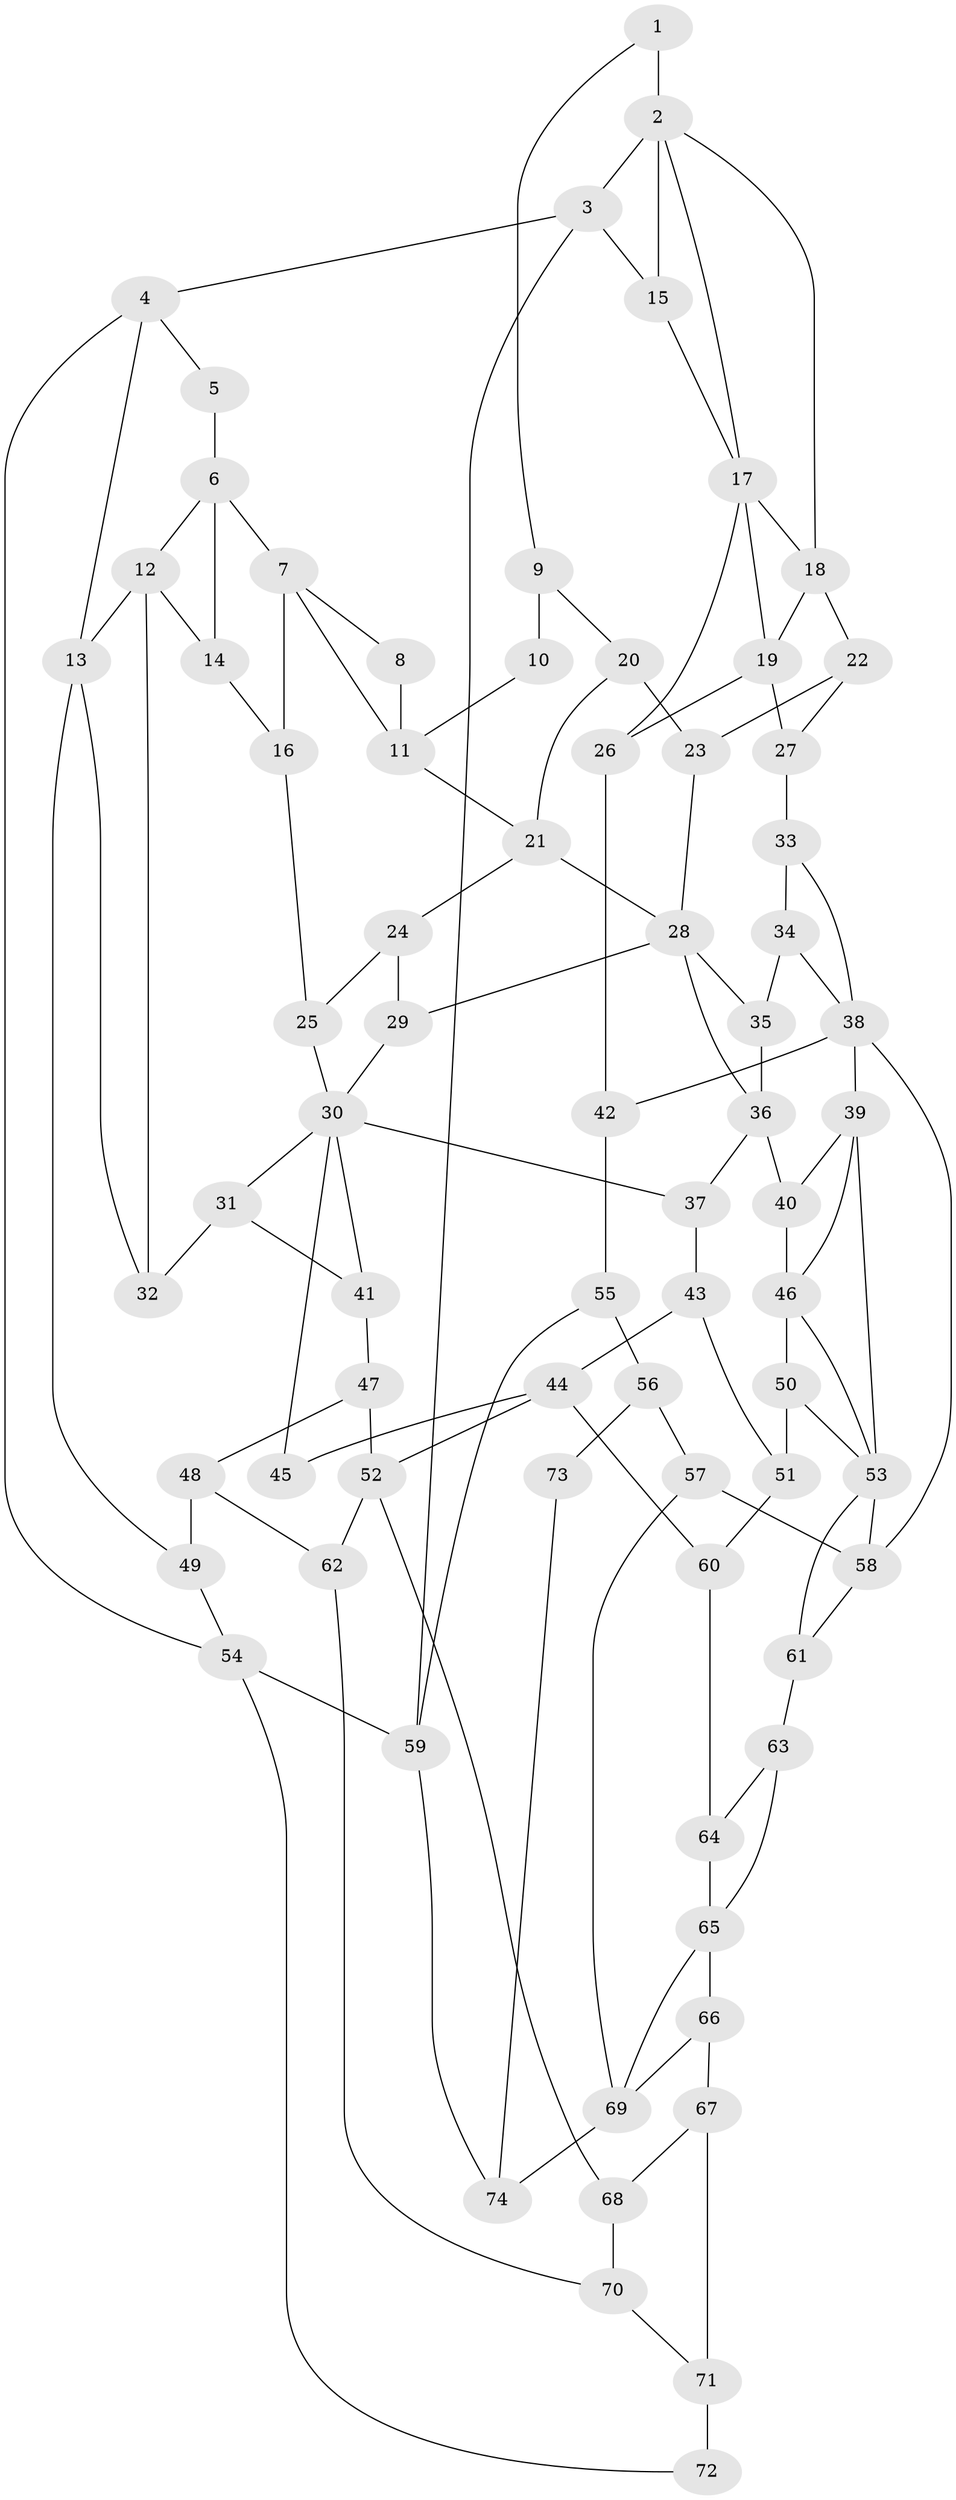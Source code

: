 // original degree distribution, {3: 0.013513513513513514, 4: 0.22972972972972974, 6: 0.21621621621621623, 5: 0.5405405405405406}
// Generated by graph-tools (version 1.1) at 2025/38/03/09/25 02:38:33]
// undirected, 74 vertices, 124 edges
graph export_dot {
graph [start="1"]
  node [color=gray90,style=filled];
  1;
  2;
  3;
  4;
  5;
  6;
  7;
  8;
  9;
  10;
  11;
  12;
  13;
  14;
  15;
  16;
  17;
  18;
  19;
  20;
  21;
  22;
  23;
  24;
  25;
  26;
  27;
  28;
  29;
  30;
  31;
  32;
  33;
  34;
  35;
  36;
  37;
  38;
  39;
  40;
  41;
  42;
  43;
  44;
  45;
  46;
  47;
  48;
  49;
  50;
  51;
  52;
  53;
  54;
  55;
  56;
  57;
  58;
  59;
  60;
  61;
  62;
  63;
  64;
  65;
  66;
  67;
  68;
  69;
  70;
  71;
  72;
  73;
  74;
  1 -- 2 [weight=2.0];
  1 -- 9 [weight=1.0];
  2 -- 3 [weight=1.0];
  2 -- 15 [weight=1.0];
  2 -- 17 [weight=1.0];
  2 -- 18 [weight=1.0];
  3 -- 4 [weight=1.0];
  3 -- 15 [weight=1.0];
  3 -- 59 [weight=1.0];
  4 -- 5 [weight=1.0];
  4 -- 13 [weight=1.0];
  4 -- 54 [weight=1.0];
  5 -- 6 [weight=2.0];
  6 -- 7 [weight=2.0];
  6 -- 12 [weight=1.0];
  6 -- 14 [weight=1.0];
  7 -- 8 [weight=1.0];
  7 -- 11 [weight=1.0];
  7 -- 16 [weight=2.0];
  8 -- 11 [weight=1.0];
  9 -- 10 [weight=1.0];
  9 -- 20 [weight=1.0];
  10 -- 11 [weight=2.0];
  11 -- 21 [weight=2.0];
  12 -- 13 [weight=3.0];
  12 -- 14 [weight=1.0];
  12 -- 32 [weight=1.0];
  13 -- 32 [weight=1.0];
  13 -- 49 [weight=1.0];
  14 -- 16 [weight=1.0];
  15 -- 17 [weight=1.0];
  16 -- 25 [weight=1.0];
  17 -- 18 [weight=1.0];
  17 -- 19 [weight=2.0];
  17 -- 26 [weight=1.0];
  18 -- 19 [weight=1.0];
  18 -- 22 [weight=1.0];
  19 -- 26 [weight=1.0];
  19 -- 27 [weight=2.0];
  20 -- 21 [weight=1.0];
  20 -- 23 [weight=1.0];
  21 -- 24 [weight=1.0];
  21 -- 28 [weight=1.0];
  22 -- 23 [weight=1.0];
  22 -- 27 [weight=1.0];
  23 -- 28 [weight=1.0];
  24 -- 25 [weight=1.0];
  24 -- 29 [weight=1.0];
  25 -- 30 [weight=1.0];
  26 -- 42 [weight=1.0];
  27 -- 33 [weight=2.0];
  28 -- 29 [weight=2.0];
  28 -- 35 [weight=1.0];
  28 -- 36 [weight=1.0];
  29 -- 30 [weight=1.0];
  30 -- 31 [weight=1.0];
  30 -- 37 [weight=1.0];
  30 -- 41 [weight=1.0];
  30 -- 45 [weight=1.0];
  31 -- 32 [weight=1.0];
  31 -- 41 [weight=1.0];
  33 -- 34 [weight=1.0];
  33 -- 38 [weight=1.0];
  34 -- 35 [weight=1.0];
  34 -- 38 [weight=1.0];
  35 -- 36 [weight=1.0];
  36 -- 37 [weight=1.0];
  36 -- 40 [weight=2.0];
  37 -- 43 [weight=1.0];
  38 -- 39 [weight=1.0];
  38 -- 42 [weight=1.0];
  38 -- 58 [weight=1.0];
  39 -- 40 [weight=1.0];
  39 -- 46 [weight=1.0];
  39 -- 53 [weight=1.0];
  40 -- 46 [weight=3.0];
  41 -- 47 [weight=1.0];
  42 -- 55 [weight=2.0];
  43 -- 44 [weight=1.0];
  43 -- 51 [weight=1.0];
  44 -- 45 [weight=2.0];
  44 -- 52 [weight=2.0];
  44 -- 60 [weight=1.0];
  46 -- 50 [weight=1.0];
  46 -- 53 [weight=1.0];
  47 -- 48 [weight=1.0];
  47 -- 52 [weight=2.0];
  48 -- 49 [weight=1.0];
  48 -- 62 [weight=1.0];
  49 -- 54 [weight=1.0];
  50 -- 51 [weight=1.0];
  50 -- 53 [weight=1.0];
  51 -- 60 [weight=1.0];
  52 -- 62 [weight=1.0];
  52 -- 68 [weight=1.0];
  53 -- 58 [weight=1.0];
  53 -- 61 [weight=1.0];
  54 -- 59 [weight=1.0];
  54 -- 72 [weight=1.0];
  55 -- 56 [weight=2.0];
  55 -- 59 [weight=1.0];
  56 -- 57 [weight=2.0];
  56 -- 73 [weight=2.0];
  57 -- 58 [weight=2.0];
  57 -- 69 [weight=1.0];
  58 -- 61 [weight=1.0];
  59 -- 74 [weight=1.0];
  60 -- 64 [weight=1.0];
  61 -- 63 [weight=1.0];
  62 -- 70 [weight=1.0];
  63 -- 64 [weight=1.0];
  63 -- 65 [weight=1.0];
  64 -- 65 [weight=1.0];
  65 -- 66 [weight=2.0];
  65 -- 69 [weight=2.0];
  66 -- 67 [weight=2.0];
  66 -- 69 [weight=1.0];
  67 -- 68 [weight=1.0];
  67 -- 71 [weight=3.0];
  68 -- 70 [weight=1.0];
  69 -- 74 [weight=1.0];
  70 -- 71 [weight=1.0];
  71 -- 72 [weight=2.0];
  73 -- 74 [weight=1.0];
}
